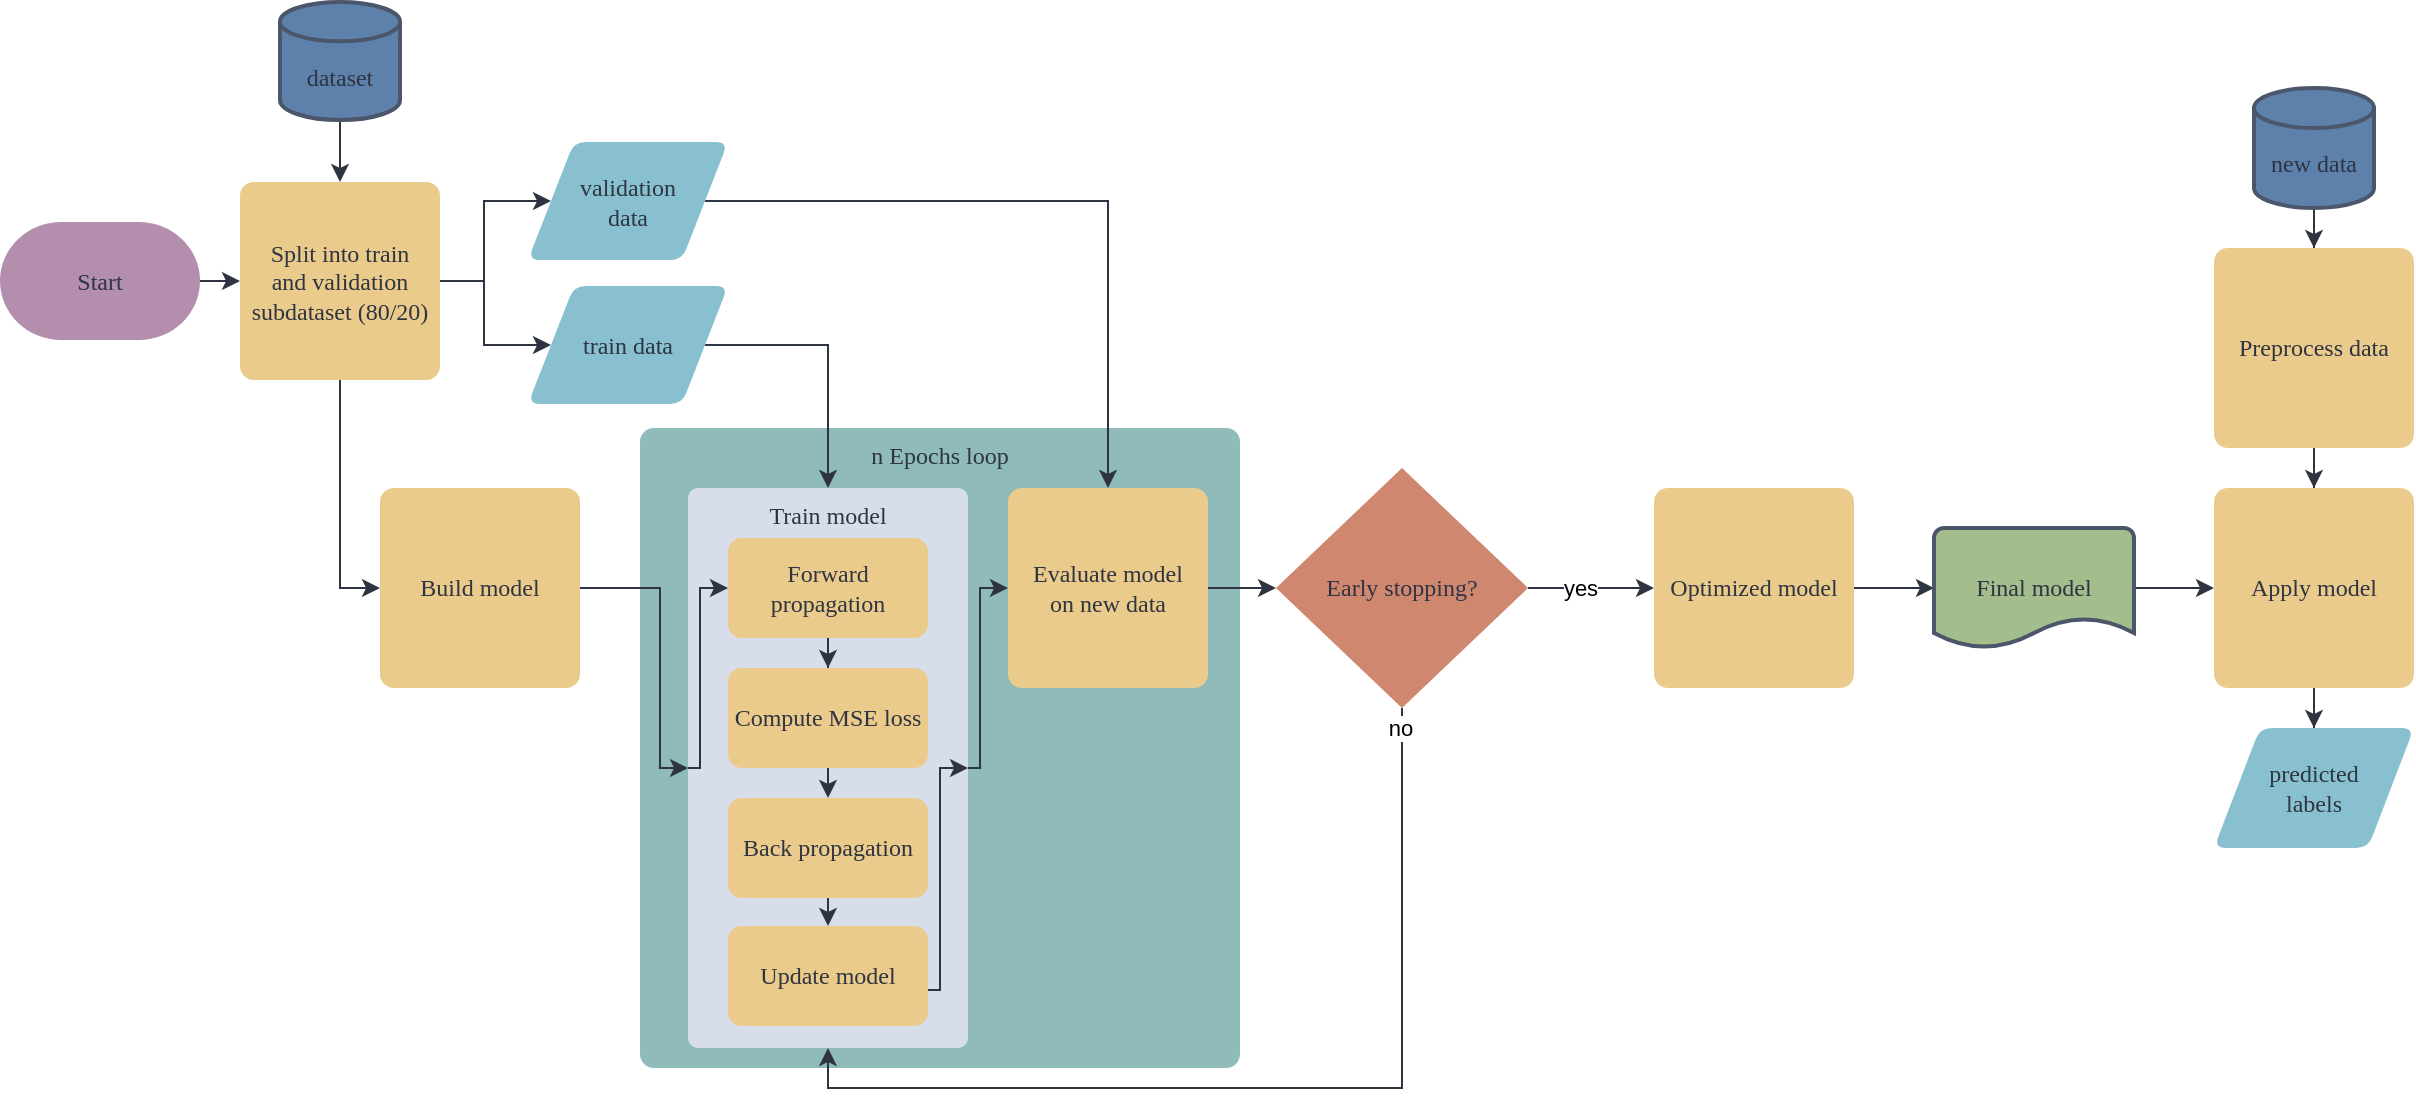 <mxfile version="21.2.9" type="github">
  <diagram id="C5RBs43oDa-KdzZeNtuy" name="Page-1">
    <mxGraphModel dx="2261" dy="4297" grid="1" gridSize="10" guides="1" tooltips="1" connect="1" arrows="1" fold="1" page="1" pageScale="1" pageWidth="827" pageHeight="1169" math="0" shadow="0">
      <root>
        <mxCell id="WIyWlLk6GJQsqaUBKTNV-0" />
        <mxCell id="WIyWlLk6GJQsqaUBKTNV-1" parent="WIyWlLk6GJQsqaUBKTNV-0" />
        <mxCell id="9HuQN4U5xWwdL8bziC3w-7" value="&lt;font face=&quot;Rubik&quot;&gt;n Epochs loop&lt;br&gt;&lt;/font&gt;" style="rounded=1;whiteSpace=wrap;html=1;absoluteArcSize=1;arcSize=14;strokeWidth=2;verticalAlign=top;fillColor=#8fbcbb;strokeColor=none;fontColor=#2E3440;" vertex="1" parent="WIyWlLk6GJQsqaUBKTNV-1">
          <mxGeometry x="320" y="-2350" width="300" height="320" as="geometry" />
        </mxCell>
        <mxCell id="gNuLW4KfGXKCco0ImS9d-5" style="edgeStyle=orthogonalEdgeStyle;rounded=0;orthogonalLoop=1;jettySize=auto;html=1;entryX=0;entryY=0.5;entryDx=0;entryDy=0;fontFamily=Rubik;fontSource=https%3A%2F%2Ffonts.googleapis.com%2Fcss%3Ffamily%3DRubik;fontColor=#2e3440;strokeColor=#2E3440;" parent="WIyWlLk6GJQsqaUBKTNV-1" source="PCMtzMDDpAua2_HjMPfT-3" target="PCMtzMDDpAua2_HjMPfT-13" edge="1">
          <mxGeometry relative="1" as="geometry" />
        </mxCell>
        <mxCell id="gNuLW4KfGXKCco0ImS9d-7" style="edgeStyle=orthogonalEdgeStyle;rounded=0;orthogonalLoop=1;jettySize=auto;html=1;entryX=0;entryY=0.5;entryDx=0;entryDy=0;fontFamily=Rubik;fontSource=https%3A%2F%2Ffonts.googleapis.com%2Fcss%3Ffamily%3DRubik;fontColor=#2e3440;strokeColor=#2E3440;" parent="WIyWlLk6GJQsqaUBKTNV-1" source="PCMtzMDDpAua2_HjMPfT-3" target="PCMtzMDDpAua2_HjMPfT-14" edge="1">
          <mxGeometry relative="1" as="geometry" />
        </mxCell>
        <mxCell id="9HuQN4U5xWwdL8bziC3w-5" style="edgeStyle=orthogonalEdgeStyle;rounded=0;orthogonalLoop=1;jettySize=auto;html=1;exitX=0.5;exitY=1;exitDx=0;exitDy=0;entryX=0;entryY=0.5;entryDx=0;entryDy=0;strokeColor=#2E3440;" edge="1" parent="WIyWlLk6GJQsqaUBKTNV-1" source="PCMtzMDDpAua2_HjMPfT-3" target="PCMtzMDDpAua2_HjMPfT-11">
          <mxGeometry relative="1" as="geometry" />
        </mxCell>
        <mxCell id="PCMtzMDDpAua2_HjMPfT-3" value="&lt;div&gt;Split into train&lt;/div&gt;&lt;div&gt;and validation &lt;br&gt;&lt;/div&gt;&lt;div&gt;subdataset (80/20)&lt;br&gt;&lt;/div&gt;" style="rounded=1;whiteSpace=wrap;html=1;absoluteArcSize=1;arcSize=14;strokeWidth=2;fontFamily=Rubik;fontSource=https%3A%2F%2Ffonts.googleapis.com%2Fcss%3Ffamily%3DRubik;fontColor=#2e3440;strokeColor=none;fillColor=#ebcb8b;" parent="WIyWlLk6GJQsqaUBKTNV-1" vertex="1">
          <mxGeometry x="120" y="-2473" width="100" height="99" as="geometry" />
        </mxCell>
        <mxCell id="nOFOxLHDZK_-aT97p8uW-17" style="edgeStyle=orthogonalEdgeStyle;rounded=0;orthogonalLoop=1;jettySize=auto;html=1;entryX=0;entryY=0.5;entryDx=0;entryDy=0;strokeColor=#2E3440;" parent="WIyWlLk6GJQsqaUBKTNV-1" source="PCMtzMDDpAua2_HjMPfT-11" target="PCMtzMDDpAua2_HjMPfT-18" edge="1">
          <mxGeometry relative="1" as="geometry">
            <Array as="points">
              <mxPoint x="330" y="-2270" />
              <mxPoint x="330" y="-2180" />
            </Array>
          </mxGeometry>
        </mxCell>
        <mxCell id="PCMtzMDDpAua2_HjMPfT-11" value="Build model" style="rounded=1;whiteSpace=wrap;html=1;absoluteArcSize=1;arcSize=14;strokeWidth=2;fontFamily=Rubik;fontSource=https%3A%2F%2Ffonts.googleapis.com%2Fcss%3Ffamily%3DRubik;fontColor=#2e3440;strokeColor=none;fillColor=#ebcb8b;" parent="WIyWlLk6GJQsqaUBKTNV-1" vertex="1">
          <mxGeometry x="190" y="-2320" width="100" height="100" as="geometry" />
        </mxCell>
        <mxCell id="gNuLW4KfGXKCco0ImS9d-15" style="edgeStyle=orthogonalEdgeStyle;rounded=0;orthogonalLoop=1;jettySize=auto;html=1;exitX=1;exitY=0.5;exitDx=0;exitDy=0;entryX=0.5;entryY=0;entryDx=0;entryDy=0;fontFamily=Rubik;fontSource=https%3A%2F%2Ffonts.googleapis.com%2Fcss%3Ffamily%3DRubik;fontColor=#2e3440;strokeColor=#2E3440;" parent="WIyWlLk6GJQsqaUBKTNV-1" source="PCMtzMDDpAua2_HjMPfT-13" target="PCMtzMDDpAua2_HjMPfT-18" edge="1">
          <mxGeometry relative="1" as="geometry">
            <Array as="points">
              <mxPoint x="414" y="-2391" />
            </Array>
          </mxGeometry>
        </mxCell>
        <mxCell id="PCMtzMDDpAua2_HjMPfT-13" value="train data" style="shape=parallelogram;html=1;strokeWidth=2;perimeter=parallelogramPerimeter;whiteSpace=wrap;rounded=1;arcSize=12;size=0.23;fontFamily=Rubik;fontSource=https%3A%2F%2Ffonts.googleapis.com%2Fcss%3Ffamily%3DRubik;fontColor=#2e3440;strokeColor=none;fillColor=#88c0d0;" parent="WIyWlLk6GJQsqaUBKTNV-1" vertex="1">
          <mxGeometry x="264" y="-2421" width="100" height="59" as="geometry" />
        </mxCell>
        <mxCell id="gNuLW4KfGXKCco0ImS9d-9" style="edgeStyle=orthogonalEdgeStyle;rounded=0;orthogonalLoop=1;jettySize=auto;html=1;entryX=0.5;entryY=0;entryDx=0;entryDy=0;fontFamily=Rubik;fontSource=https%3A%2F%2Ffonts.googleapis.com%2Fcss%3Ffamily%3DRubik;fontColor=#2e3440;strokeColor=#2E3440;" parent="WIyWlLk6GJQsqaUBKTNV-1" source="PCMtzMDDpAua2_HjMPfT-14" target="PCMtzMDDpAua2_HjMPfT-35" edge="1">
          <mxGeometry relative="1" as="geometry" />
        </mxCell>
        <mxCell id="PCMtzMDDpAua2_HjMPfT-14" value="&lt;div&gt;validation &lt;br&gt;&lt;/div&gt;&lt;div&gt;data&lt;br&gt;&lt;/div&gt;" style="shape=parallelogram;html=1;strokeWidth=2;perimeter=parallelogramPerimeter;whiteSpace=wrap;rounded=1;arcSize=12;size=0.23;fontFamily=Rubik;fontSource=https%3A%2F%2Ffonts.googleapis.com%2Fcss%3Ffamily%3DRubik;fontColor=#2e3440;strokeColor=none;fillColor=#88c0d0;" parent="WIyWlLk6GJQsqaUBKTNV-1" vertex="1">
          <mxGeometry x="264" y="-2493" width="100" height="59" as="geometry" />
        </mxCell>
        <mxCell id="nOFOxLHDZK_-aT97p8uW-3" style="edgeStyle=orthogonalEdgeStyle;rounded=0;orthogonalLoop=1;jettySize=auto;html=1;exitX=0;exitY=0.25;exitDx=0;exitDy=0;entryX=0.01;entryY=0.33;entryDx=0;entryDy=0;entryPerimeter=0;" parent="WIyWlLk6GJQsqaUBKTNV-1" source="PCMtzMDDpAua2_HjMPfT-18" edge="1">
          <mxGeometry relative="1" as="geometry">
            <mxPoint x="371" y="-2273.5" as="targetPoint" />
          </mxGeometry>
        </mxCell>
        <mxCell id="nOFOxLHDZK_-aT97p8uW-8" style="edgeStyle=orthogonalEdgeStyle;rounded=0;orthogonalLoop=1;jettySize=auto;html=1;entryX=0;entryY=0.5;entryDx=0;entryDy=0;exitX=1;exitY=0.5;exitDx=0;exitDy=0;strokeColor=#2E3440;" parent="WIyWlLk6GJQsqaUBKTNV-1" source="PCMtzMDDpAua2_HjMPfT-18" target="PCMtzMDDpAua2_HjMPfT-35" edge="1">
          <mxGeometry relative="1" as="geometry">
            <Array as="points">
              <mxPoint x="490" y="-2180" />
              <mxPoint x="490" y="-2270" />
            </Array>
          </mxGeometry>
        </mxCell>
        <mxCell id="PCMtzMDDpAua2_HjMPfT-18" value="Train model" style="rounded=1;whiteSpace=wrap;html=1;absoluteArcSize=1;arcSize=10;strokeWidth=2;fontFamily=Rubik;fontSource=https%3A%2F%2Ffonts.googleapis.com%2Fcss%3Ffamily%3DRubik;fontColor=#2e3440;strokeColor=none;fillColor=#d8dee9;verticalAlign=top;" parent="WIyWlLk6GJQsqaUBKTNV-1" vertex="1">
          <mxGeometry x="344" y="-2320" width="140" height="280" as="geometry" />
        </mxCell>
        <mxCell id="nOFOxLHDZK_-aT97p8uW-21" style="edgeStyle=orthogonalEdgeStyle;rounded=0;orthogonalLoop=1;jettySize=auto;html=1;exitX=0;exitY=0.5;exitDx=0;exitDy=0;entryX=0;entryY=0.5;entryDx=0;entryDy=0;strokeColor=#2E3440;" parent="WIyWlLk6GJQsqaUBKTNV-1" source="PCMtzMDDpAua2_HjMPfT-18" target="nOFOxLHDZK_-aT97p8uW-5" edge="1">
          <mxGeometry relative="1" as="geometry">
            <Array as="points">
              <mxPoint x="350" y="-2180" />
              <mxPoint x="350" y="-2270" />
            </Array>
          </mxGeometry>
        </mxCell>
        <mxCell id="gNuLW4KfGXKCco0ImS9d-12" style="edgeStyle=orthogonalEdgeStyle;rounded=0;orthogonalLoop=1;jettySize=auto;html=1;fontFamily=Rubik;fontSource=https%3A%2F%2Ffonts.googleapis.com%2Fcss%3Ffamily%3DRubik;fontColor=#2e3440;strokeColor=#2E3440;" parent="WIyWlLk6GJQsqaUBKTNV-1" source="PCMtzMDDpAua2_HjMPfT-35" target="PCMtzMDDpAua2_HjMPfT-41" edge="1">
          <mxGeometry relative="1" as="geometry" />
        </mxCell>
        <mxCell id="PCMtzMDDpAua2_HjMPfT-35" value="&lt;div&gt;Evaluate model&lt;/div&gt;&lt;div&gt;on new data&lt;br&gt;&lt;/div&gt;" style="rounded=1;whiteSpace=wrap;html=1;absoluteArcSize=1;arcSize=14;strokeWidth=2;fontFamily=Rubik;fontSource=https%3A%2F%2Ffonts.googleapis.com%2Fcss%3Ffamily%3DRubik;fontColor=#2e3440;strokeColor=none;fillColor=#ebcb8b;" parent="WIyWlLk6GJQsqaUBKTNV-1" vertex="1">
          <mxGeometry x="504" y="-2320" width="100" height="100" as="geometry" />
        </mxCell>
        <mxCell id="9HuQN4U5xWwdL8bziC3w-6" value="yes" style="edgeStyle=orthogonalEdgeStyle;rounded=0;orthogonalLoop=1;jettySize=auto;html=1;exitX=1;exitY=0.5;exitDx=0;exitDy=0;exitPerimeter=0;entryX=0;entryY=0.5;entryDx=0;entryDy=0;strokeColor=#2E3440;" edge="1" parent="WIyWlLk6GJQsqaUBKTNV-1" source="PCMtzMDDpAua2_HjMPfT-41" target="PCMtzMDDpAua2_HjMPfT-52">
          <mxGeometry x="-0.175" relative="1" as="geometry">
            <mxPoint as="offset" />
          </mxGeometry>
        </mxCell>
        <mxCell id="9HuQN4U5xWwdL8bziC3w-8" value="no" style="edgeStyle=orthogonalEdgeStyle;rounded=0;orthogonalLoop=1;jettySize=auto;html=1;entryX=0.5;entryY=1;entryDx=0;entryDy=0;exitX=0.5;exitY=1;exitDx=0;exitDy=0;exitPerimeter=0;strokeColor=#2E3440;" edge="1" parent="WIyWlLk6GJQsqaUBKTNV-1" source="PCMtzMDDpAua2_HjMPfT-41" target="PCMtzMDDpAua2_HjMPfT-18">
          <mxGeometry x="-0.96" y="-1" relative="1" as="geometry">
            <mxPoint as="offset" />
          </mxGeometry>
        </mxCell>
        <mxCell id="PCMtzMDDpAua2_HjMPfT-41" value="Early stopping?" style="strokeWidth=2;html=1;shape=mxgraph.flowchart.decision;whiteSpace=wrap;fontFamily=Rubik;fontSource=https%3A%2F%2Ffonts.googleapis.com%2Fcss%3Ffamily%3DRubik;fontColor=#2e3440;strokeColor=none;fillColor=#D08770;" parent="WIyWlLk6GJQsqaUBKTNV-1" vertex="1">
          <mxGeometry x="638" y="-2330" width="126" height="120" as="geometry" />
        </mxCell>
        <mxCell id="gNuLW4KfGXKCco0ImS9d-23" style="edgeStyle=orthogonalEdgeStyle;rounded=0;orthogonalLoop=1;jettySize=auto;html=1;entryX=0;entryY=0.5;entryDx=0;entryDy=0;entryPerimeter=0;fontFamily=Rubik;fontSource=https%3A%2F%2Ffonts.googleapis.com%2Fcss%3Ffamily%3DRubik;fontColor=#2e3440;strokeColor=#2E3440;" parent="WIyWlLk6GJQsqaUBKTNV-1" source="PCMtzMDDpAua2_HjMPfT-52" target="PCMtzMDDpAua2_HjMPfT-61" edge="1">
          <mxGeometry relative="1" as="geometry" />
        </mxCell>
        <mxCell id="PCMtzMDDpAua2_HjMPfT-52" value="Optimized model" style="rounded=1;whiteSpace=wrap;html=1;absoluteArcSize=1;arcSize=14;strokeWidth=2;fontFamily=Rubik;fontSource=https%3A%2F%2Ffonts.googleapis.com%2Fcss%3Ffamily%3DRubik;fontColor=#2e3440;strokeColor=none;fillColor=#ebcb8b;" parent="WIyWlLk6GJQsqaUBKTNV-1" vertex="1">
          <mxGeometry x="827" y="-2320" width="100" height="100" as="geometry" />
        </mxCell>
        <mxCell id="gNuLW4KfGXKCco0ImS9d-30" style="edgeStyle=orthogonalEdgeStyle;rounded=0;orthogonalLoop=1;jettySize=auto;html=1;entryX=0;entryY=0.5;entryDx=0;entryDy=0;fontFamily=Rubik;fontSource=https%3A%2F%2Ffonts.googleapis.com%2Fcss%3Ffamily%3DRubik;fontColor=#2e3440;strokeColor=#2E3440;" parent="WIyWlLk6GJQsqaUBKTNV-1" source="PCMtzMDDpAua2_HjMPfT-61" target="gNuLW4KfGXKCco0ImS9d-26" edge="1">
          <mxGeometry relative="1" as="geometry" />
        </mxCell>
        <mxCell id="PCMtzMDDpAua2_HjMPfT-61" value="Final model" style="strokeWidth=2;html=1;shape=mxgraph.flowchart.document2;whiteSpace=wrap;size=0.25;fontFamily=Rubik;fontSource=https%3A%2F%2Ffonts.googleapis.com%2Fcss%3Ffamily%3DRubik;fontColor=#2e3440;strokeColor=#4c566a;fillColor=#A3BE8C;" parent="WIyWlLk6GJQsqaUBKTNV-1" vertex="1">
          <mxGeometry x="967" y="-2300" width="100" height="60" as="geometry" />
        </mxCell>
        <mxCell id="PCMtzMDDpAua2_HjMPfT-75" value="&lt;div&gt;predicted &lt;/div&gt;&lt;div&gt;labels&lt;/div&gt;" style="shape=parallelogram;html=1;strokeWidth=2;perimeter=parallelogramPerimeter;whiteSpace=wrap;rounded=1;arcSize=12;size=0.23;fontFamily=Rubik;fontSource=https%3A%2F%2Ffonts.googleapis.com%2Fcss%3Ffamily%3DRubik;fontColor=#2e3440;strokeColor=none;fillColor=#88c0d0;" parent="WIyWlLk6GJQsqaUBKTNV-1" vertex="1">
          <mxGeometry x="1107" y="-2200" width="100" height="60" as="geometry" />
        </mxCell>
        <mxCell id="9HuQN4U5xWwdL8bziC3w-2" style="edgeStyle=orthogonalEdgeStyle;rounded=0;orthogonalLoop=1;jettySize=auto;html=1;entryX=0.5;entryY=0;entryDx=0;entryDy=0;strokeColor=#2E3440;" edge="1" parent="WIyWlLk6GJQsqaUBKTNV-1" source="PCMtzMDDpAua2_HjMPfT-2" target="PCMtzMDDpAua2_HjMPfT-3">
          <mxGeometry relative="1" as="geometry" />
        </mxCell>
        <mxCell id="PCMtzMDDpAua2_HjMPfT-2" value="&lt;div&gt;&lt;br&gt;&lt;/div&gt;&lt;div&gt;dataset&lt;/div&gt;" style="strokeWidth=2;html=1;shape=mxgraph.flowchart.database;whiteSpace=wrap;fillColor=#5e81ac;fontFamily=Rubik;fontSource=https%3A%2F%2Ffonts.googleapis.com%2Fcss%3Ffamily%3DRubik;fontColor=#2e3440;strokeColor=#4c566a;" parent="WIyWlLk6GJQsqaUBKTNV-1" vertex="1">
          <mxGeometry x="140" y="-2563" width="60" height="59" as="geometry" />
        </mxCell>
        <mxCell id="gNuLW4KfGXKCco0ImS9d-27" style="edgeStyle=orthogonalEdgeStyle;rounded=0;orthogonalLoop=1;jettySize=auto;html=1;entryX=0.5;entryY=0;entryDx=0;entryDy=0;fontFamily=Rubik;fontSource=https%3A%2F%2Ffonts.googleapis.com%2Fcss%3Ffamily%3DRubik;fontColor=#2e3440;strokeColor=#2E3440;" parent="WIyWlLk6GJQsqaUBKTNV-1" source="gNuLW4KfGXKCco0ImS9d-24" target="gNuLW4KfGXKCco0ImS9d-25" edge="1">
          <mxGeometry relative="1" as="geometry" />
        </mxCell>
        <mxCell id="gNuLW4KfGXKCco0ImS9d-24" value="&lt;div&gt;&lt;br&gt;&lt;/div&gt;&lt;div&gt;new data&lt;/div&gt;" style="strokeWidth=2;html=1;shape=mxgraph.flowchart.database;whiteSpace=wrap;fillColor=#5e81ac;fontFamily=Rubik;fontSource=https%3A%2F%2Ffonts.googleapis.com%2Fcss%3Ffamily%3DRubik;fontColor=#2e3440;strokeColor=#4c566a;" parent="WIyWlLk6GJQsqaUBKTNV-1" vertex="1">
          <mxGeometry x="1127" y="-2520" width="60" height="60" as="geometry" />
        </mxCell>
        <mxCell id="gNuLW4KfGXKCco0ImS9d-28" style="edgeStyle=orthogonalEdgeStyle;rounded=0;orthogonalLoop=1;jettySize=auto;html=1;entryX=0.5;entryY=0;entryDx=0;entryDy=0;fontFamily=Rubik;fontSource=https%3A%2F%2Ffonts.googleapis.com%2Fcss%3Ffamily%3DRubik;fontColor=#2e3440;strokeColor=#2E3440;" parent="WIyWlLk6GJQsqaUBKTNV-1" source="gNuLW4KfGXKCco0ImS9d-25" target="gNuLW4KfGXKCco0ImS9d-26" edge="1">
          <mxGeometry relative="1" as="geometry" />
        </mxCell>
        <mxCell id="gNuLW4KfGXKCco0ImS9d-25" value="Preprocess data" style="rounded=1;whiteSpace=wrap;html=1;absoluteArcSize=1;arcSize=14;strokeWidth=2;fontFamily=Rubik;fontSource=https%3A%2F%2Ffonts.googleapis.com%2Fcss%3Ffamily%3DRubik;fontColor=#2e3440;strokeColor=none;fillColor=#ebcb8b;" parent="WIyWlLk6GJQsqaUBKTNV-1" vertex="1">
          <mxGeometry x="1107" y="-2440" width="100" height="100" as="geometry" />
        </mxCell>
        <mxCell id="gNuLW4KfGXKCco0ImS9d-29" style="edgeStyle=orthogonalEdgeStyle;rounded=0;orthogonalLoop=1;jettySize=auto;html=1;entryX=0.5;entryY=0;entryDx=0;entryDy=0;fontFamily=Rubik;fontSource=https%3A%2F%2Ffonts.googleapis.com%2Fcss%3Ffamily%3DRubik;fontColor=#2e3440;strokeColor=#2E3440;" parent="WIyWlLk6GJQsqaUBKTNV-1" source="gNuLW4KfGXKCco0ImS9d-26" target="PCMtzMDDpAua2_HjMPfT-75" edge="1">
          <mxGeometry relative="1" as="geometry" />
        </mxCell>
        <mxCell id="gNuLW4KfGXKCco0ImS9d-26" value="Apply model" style="rounded=1;whiteSpace=wrap;html=1;absoluteArcSize=1;arcSize=14;strokeWidth=2;fontFamily=Rubik;fontSource=https%3A%2F%2Ffonts.googleapis.com%2Fcss%3Ffamily%3DRubik;fontColor=#2e3440;strokeColor=none;fillColor=#ebcb8b;" parent="WIyWlLk6GJQsqaUBKTNV-1" vertex="1">
          <mxGeometry x="1107" y="-2320" width="100" height="100" as="geometry" />
        </mxCell>
        <mxCell id="nOFOxLHDZK_-aT97p8uW-16" value="" style="group" parent="WIyWlLk6GJQsqaUBKTNV-1" vertex="1" connectable="0">
          <mxGeometry x="364" y="-2295" width="100" height="245" as="geometry" />
        </mxCell>
        <mxCell id="nOFOxLHDZK_-aT97p8uW-23" style="edgeStyle=orthogonalEdgeStyle;rounded=0;orthogonalLoop=1;jettySize=auto;html=1;entryX=0.5;entryY=0;entryDx=0;entryDy=0;strokeColor=#2E3440;" parent="nOFOxLHDZK_-aT97p8uW-16" source="nOFOxLHDZK_-aT97p8uW-5" target="nOFOxLHDZK_-aT97p8uW-6" edge="1">
          <mxGeometry relative="1" as="geometry" />
        </mxCell>
        <mxCell id="nOFOxLHDZK_-aT97p8uW-5" value="Forward propagation" style="rounded=1;whiteSpace=wrap;html=1;absoluteArcSize=1;arcSize=14;strokeWidth=2;fontFamily=Rubik;fontSource=https%3A%2F%2Ffonts.googleapis.com%2Fcss%3Ffamily%3DRubik;fontColor=#2e3440;strokeColor=none;fillColor=#ebcb8b;" parent="nOFOxLHDZK_-aT97p8uW-16" vertex="1">
          <mxGeometry width="100" height="50" as="geometry" />
        </mxCell>
        <mxCell id="nOFOxLHDZK_-aT97p8uW-25" style="edgeStyle=orthogonalEdgeStyle;rounded=0;orthogonalLoop=1;jettySize=auto;html=1;exitX=0.5;exitY=1;exitDx=0;exitDy=0;entryX=0.5;entryY=0;entryDx=0;entryDy=0;strokeColor=#2E3440;" parent="nOFOxLHDZK_-aT97p8uW-16" source="nOFOxLHDZK_-aT97p8uW-6" target="nOFOxLHDZK_-aT97p8uW-11" edge="1">
          <mxGeometry relative="1" as="geometry">
            <Array as="points">
              <mxPoint x="50" y="125" />
              <mxPoint x="50" y="125" />
            </Array>
          </mxGeometry>
        </mxCell>
        <mxCell id="nOFOxLHDZK_-aT97p8uW-6" value="Compute MSE loss" style="rounded=1;whiteSpace=wrap;html=1;absoluteArcSize=1;arcSize=14;strokeWidth=2;fontFamily=Rubik;fontSource=https%3A%2F%2Ffonts.googleapis.com%2Fcss%3Ffamily%3DRubik;fontColor=#2e3440;strokeColor=none;fillColor=#ebcb8b;" parent="nOFOxLHDZK_-aT97p8uW-16" vertex="1">
          <mxGeometry y="65" width="100" height="50" as="geometry" />
        </mxCell>
        <mxCell id="nOFOxLHDZK_-aT97p8uW-27" style="edgeStyle=orthogonalEdgeStyle;rounded=0;orthogonalLoop=1;jettySize=auto;html=1;exitX=0.5;exitY=1;exitDx=0;exitDy=0;entryX=0.5;entryY=0;entryDx=0;entryDy=0;strokeColor=#2E3440;" parent="nOFOxLHDZK_-aT97p8uW-16" source="nOFOxLHDZK_-aT97p8uW-11" target="nOFOxLHDZK_-aT97p8uW-14" edge="1">
          <mxGeometry relative="1" as="geometry" />
        </mxCell>
        <mxCell id="nOFOxLHDZK_-aT97p8uW-11" value="Back propagation" style="rounded=1;whiteSpace=wrap;html=1;absoluteArcSize=1;arcSize=14;strokeWidth=2;fontFamily=Rubik;fontSource=https%3A%2F%2Ffonts.googleapis.com%2Fcss%3Ffamily%3DRubik;fontColor=#2e3440;strokeColor=none;fillColor=#ebcb8b;" parent="nOFOxLHDZK_-aT97p8uW-16" vertex="1">
          <mxGeometry y="130" width="100" height="50" as="geometry" />
        </mxCell>
        <mxCell id="nOFOxLHDZK_-aT97p8uW-14" value="Update model" style="rounded=1;whiteSpace=wrap;html=1;absoluteArcSize=1;arcSize=14;strokeWidth=2;fontFamily=Rubik;fontSource=https%3A%2F%2Ffonts.googleapis.com%2Fcss%3Ffamily%3DRubik;fontColor=#2e3440;strokeColor=none;fillColor=#ebcb8b;" parent="nOFOxLHDZK_-aT97p8uW-16" vertex="1">
          <mxGeometry y="194" width="100" height="50" as="geometry" />
        </mxCell>
        <mxCell id="nOFOxLHDZK_-aT97p8uW-20" style="edgeStyle=orthogonalEdgeStyle;rounded=0;orthogonalLoop=1;jettySize=auto;html=1;entryX=1;entryY=0.5;entryDx=0;entryDy=0;strokeColor=#2E3440;" parent="WIyWlLk6GJQsqaUBKTNV-1" source="nOFOxLHDZK_-aT97p8uW-14" target="PCMtzMDDpAua2_HjMPfT-18" edge="1">
          <mxGeometry relative="1" as="geometry">
            <Array as="points">
              <mxPoint x="470" y="-2069" />
              <mxPoint x="470" y="-2180" />
            </Array>
          </mxGeometry>
        </mxCell>
        <mxCell id="9HuQN4U5xWwdL8bziC3w-4" style="edgeStyle=orthogonalEdgeStyle;rounded=0;orthogonalLoop=1;jettySize=auto;html=1;exitX=1;exitY=0.5;exitDx=0;exitDy=0;exitPerimeter=0;entryX=0;entryY=0.5;entryDx=0;entryDy=0;strokeColor=#2E3440;" edge="1" parent="WIyWlLk6GJQsqaUBKTNV-1" source="9HuQN4U5xWwdL8bziC3w-3" target="PCMtzMDDpAua2_HjMPfT-3">
          <mxGeometry relative="1" as="geometry" />
        </mxCell>
        <mxCell id="9HuQN4U5xWwdL8bziC3w-3" value="Start" style="strokeWidth=2;html=1;shape=mxgraph.flowchart.terminator;whiteSpace=wrap;fontFamily=Rubik;fontSource=https%3A%2F%2Ffonts.googleapis.com%2Fcss%3Ffamily%3DRubik;fontColor=#2e3440;strokeColor=none;fillColor=#b48ead;" vertex="1" parent="WIyWlLk6GJQsqaUBKTNV-1">
          <mxGeometry y="-2453" width="100" height="59" as="geometry" />
        </mxCell>
      </root>
    </mxGraphModel>
  </diagram>
</mxfile>
